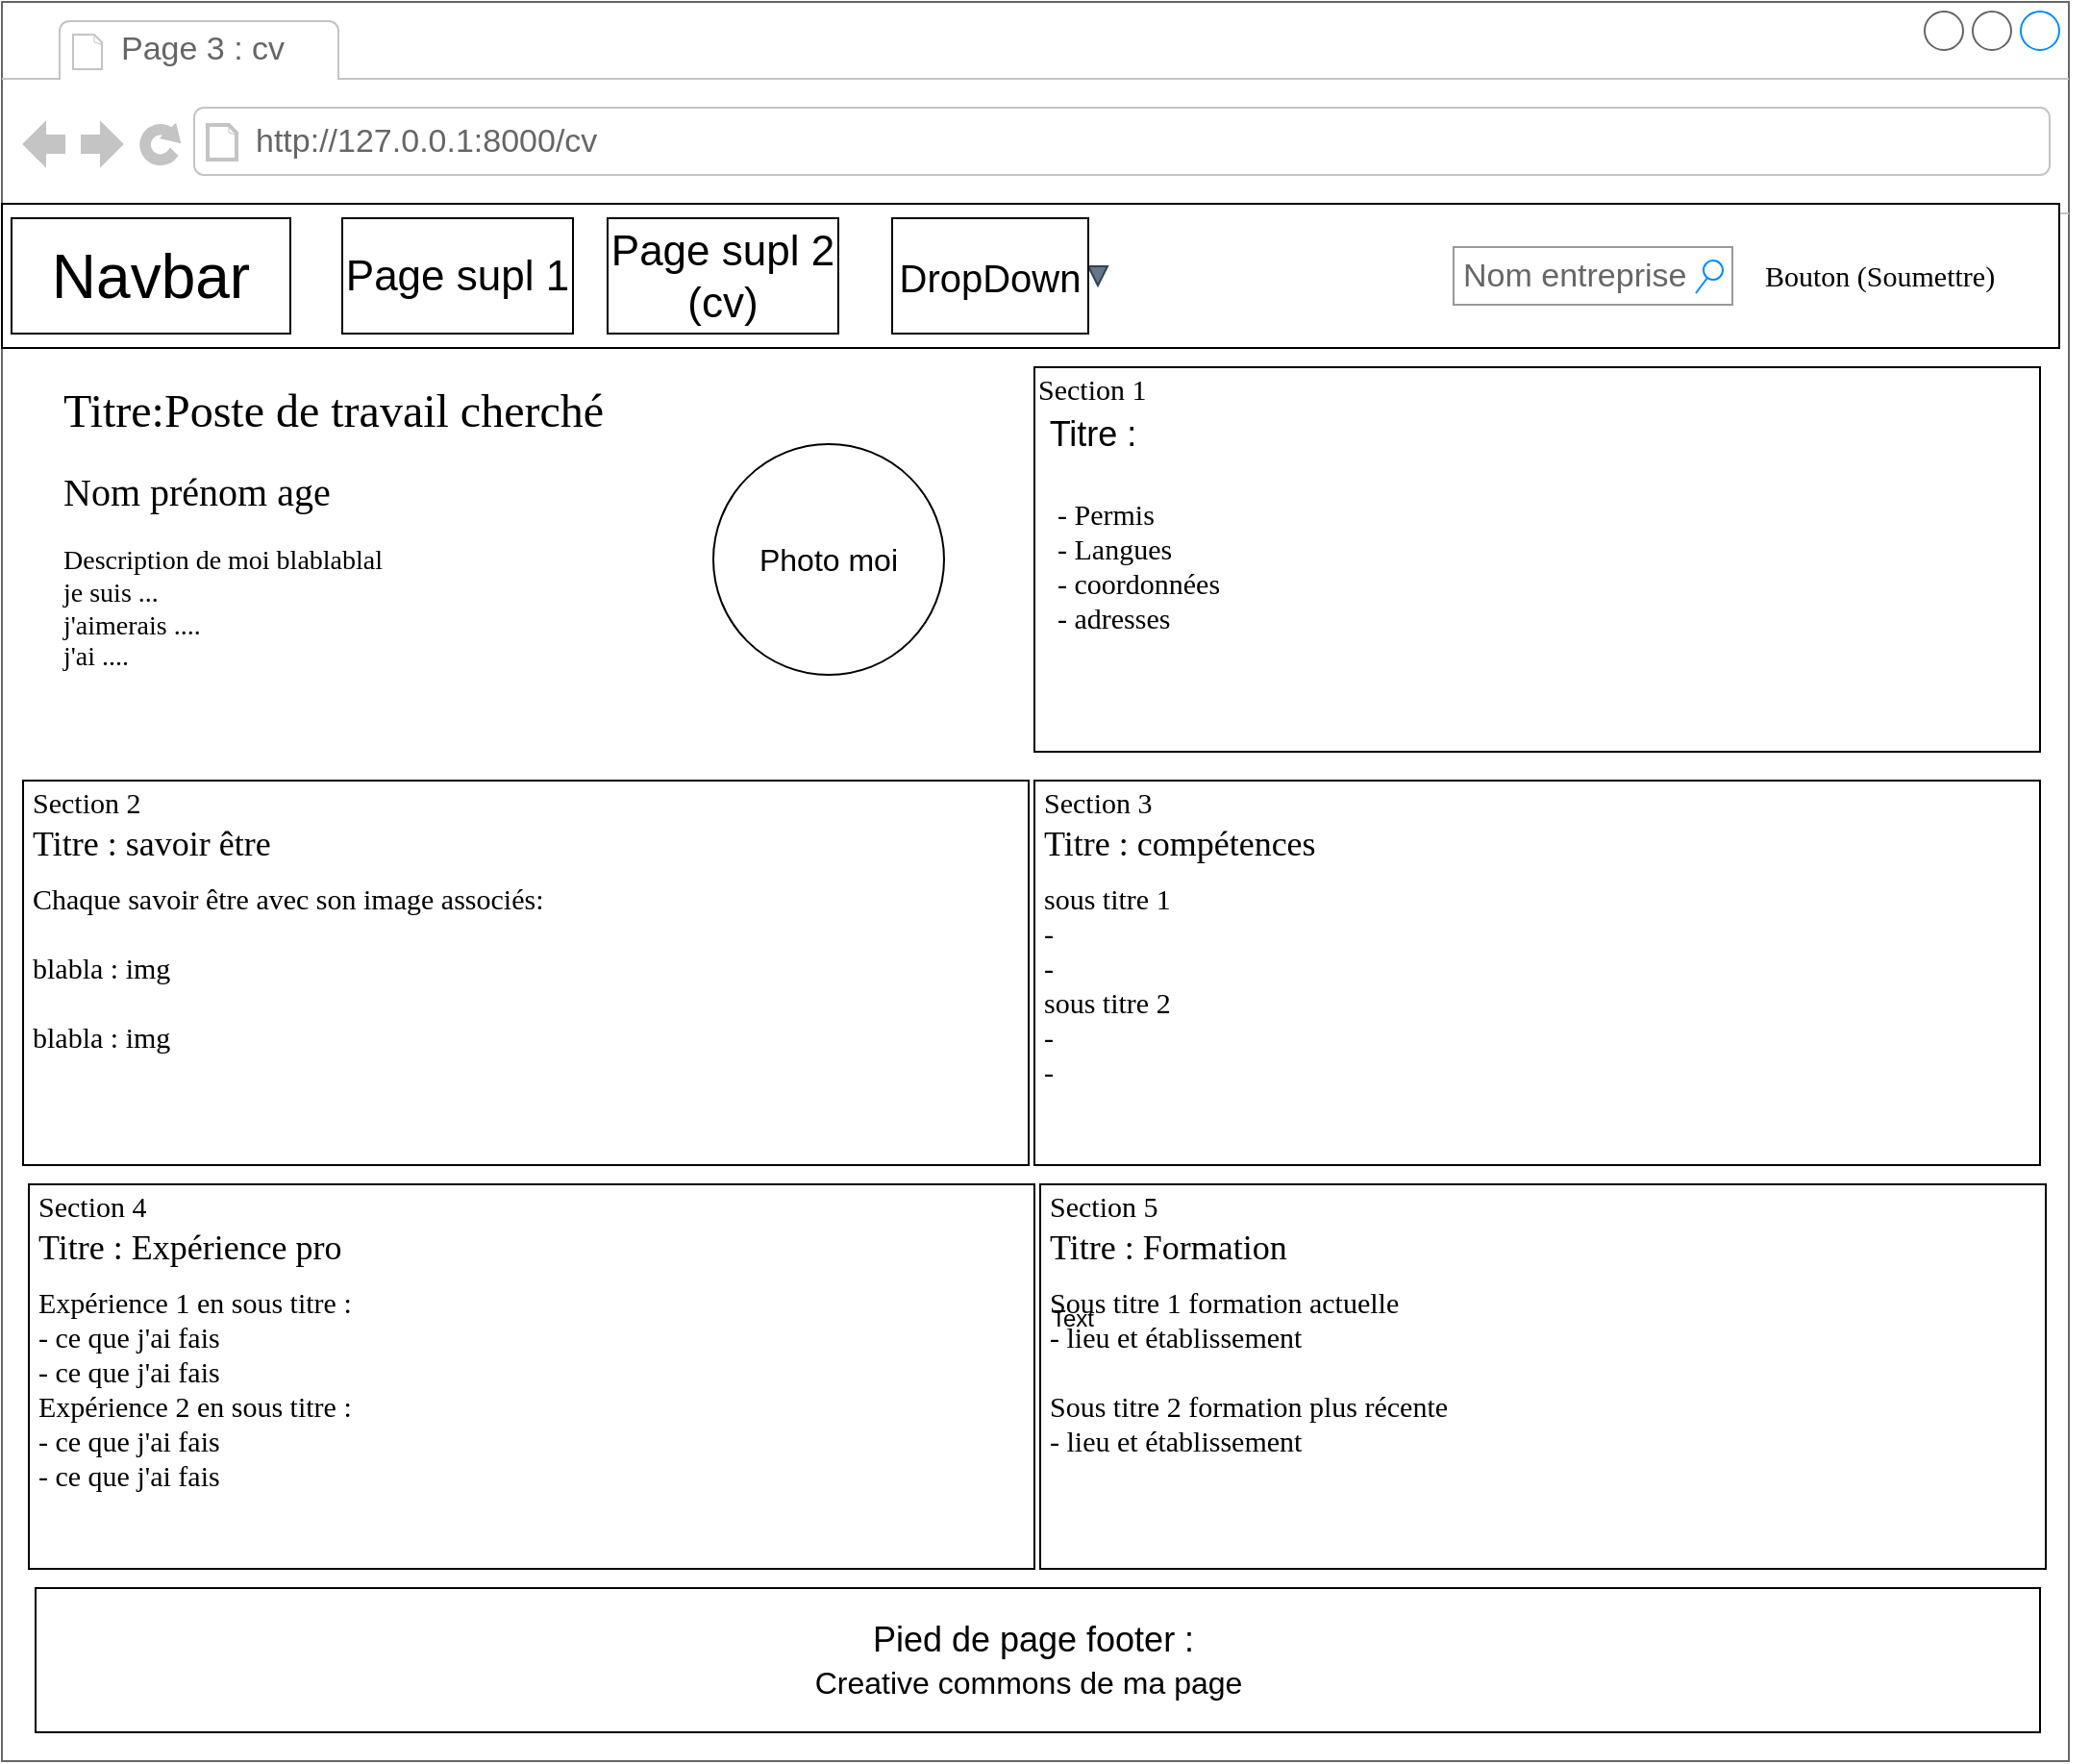 <mxfile version="22.1.20" type="device">
  <diagram name="Page-1" id="2cc2dc42-3aac-f2a9-1cec-7a8b7cbee084">
    <mxGraphModel dx="1383" dy="721" grid="1" gridSize="10" guides="1" tooltips="1" connect="1" arrows="1" fold="1" page="1" pageScale="1" pageWidth="1100" pageHeight="850" background="none" math="0" shadow="0">
      <root>
        <mxCell id="0" />
        <mxCell id="1" parent="0" />
        <mxCell id="7026571954dc6520-1" value="j" style="strokeWidth=1;shadow=0;dashed=0;align=center;html=1;shape=mxgraph.mockup.containers.browserWindow;rSize=0;strokeColor=#666666;mainText=,;recursiveResize=0;rounded=0;labelBackgroundColor=none;fontFamily=Verdana;fontSize=12" parent="1" vertex="1">
          <mxGeometry x="13" y="100" width="1075" height="915" as="geometry" />
        </mxCell>
        <mxCell id="t-0MSepDz_Ys8Jjh8UIl-3" value="" style="rounded=0;whiteSpace=wrap;html=1;" vertex="1" parent="7026571954dc6520-1">
          <mxGeometry x="11" y="405" width="523" height="200" as="geometry" />
        </mxCell>
        <mxCell id="DlKppZ8F-c1nNK-8nuvz-11" value="" style="rounded=0;whiteSpace=wrap;html=1;" parent="7026571954dc6520-1" vertex="1">
          <mxGeometry x="537" y="190" width="523" height="200" as="geometry" />
        </mxCell>
        <mxCell id="7026571954dc6520-2" value="Page 3 : cv" style="strokeWidth=1;shadow=0;dashed=0;align=center;html=1;shape=mxgraph.mockup.containers.anchor;fontSize=17;fontColor=#666666;align=left;" parent="7026571954dc6520-1" vertex="1">
          <mxGeometry x="60" y="12" width="110" height="26" as="geometry" />
        </mxCell>
        <mxCell id="7026571954dc6520-3" value="http://127.0.0.1:8000/cv" style="strokeWidth=1;shadow=0;dashed=0;align=center;html=1;shape=mxgraph.mockup.containers.anchor;rSize=0;fontSize=17;fontColor=#666666;align=left;" parent="7026571954dc6520-1" vertex="1">
          <mxGeometry x="130" y="60" width="250" height="26" as="geometry" />
        </mxCell>
        <mxCell id="7026571954dc6520-4" value="&lt;font style=&quot;font-size: 24px;&quot;&gt;Titre:&lt;font style=&quot;font-size: 24px;&quot;&gt;Poste de travail cherché&lt;/font&gt;&lt;/font&gt;" style="text;html=1;points=[];align=left;verticalAlign=top;spacingTop=-4;fontSize=30;fontFamily=Verdana" parent="7026571954dc6520-1" vertex="1">
          <mxGeometry x="30" y="190" width="340" height="50" as="geometry" />
        </mxCell>
        <mxCell id="7026571954dc6520-6" value="Section 1" style="text;html=1;points=[];align=left;verticalAlign=top;spacingTop=-4;fontSize=15;fontFamily=Verdana" parent="7026571954dc6520-1" vertex="1">
          <mxGeometry x="537" y="190" width="93" height="20" as="geometry" />
        </mxCell>
        <mxCell id="7026571954dc6520-7" value="&lt;font style=&quot;font-size: 14px;&quot;&gt;Description de moi blablablal&lt;br&gt;je suis ...&lt;br&gt;j&#39;aimerais ....&lt;br&gt;j&#39;ai ....&lt;br&gt;&lt;/font&gt;" style="text;html=1;points=[];align=left;verticalAlign=top;spacingTop=-4;fontSize=12;fontFamily=Verdana;whiteSpace=wrap;" parent="7026571954dc6520-1" vertex="1">
          <mxGeometry x="30" y="280" width="240" height="75" as="geometry" />
        </mxCell>
        <mxCell id="DlKppZ8F-c1nNK-8nuvz-2" value="&lt;font style=&quot;font-size: 16px;&quot;&gt;Photo moi&lt;/font&gt;" style="ellipse;whiteSpace=wrap;html=1;aspect=fixed;" parent="7026571954dc6520-1" vertex="1">
          <mxGeometry x="370" y="230" width="120" height="120" as="geometry" />
        </mxCell>
        <mxCell id="DlKppZ8F-c1nNK-8nuvz-4" value="" style="rounded=0;whiteSpace=wrap;html=1;" parent="7026571954dc6520-1" vertex="1">
          <mxGeometry y="105" width="1070" height="75" as="geometry" />
        </mxCell>
        <mxCell id="7026571954dc6520-14" value="Nom entreprise" style="strokeWidth=1;shadow=0;dashed=0;align=center;html=1;shape=mxgraph.mockup.forms.searchBox;strokeColor=#999999;mainText=;strokeColor2=#008cff;fontColor=#666666;fontSize=17;align=left;spacingLeft=3;rounded=0;labelBackgroundColor=none;" parent="7026571954dc6520-1" vertex="1">
          <mxGeometry x="755" y="127.5" width="145" height="30" as="geometry" />
        </mxCell>
        <mxCell id="7026571954dc6520-12" value="Bouton (Soumettre)" style="text;html=1;points=[];align=left;verticalAlign=top;spacingTop=-4;fontSize=15;fontFamily=Verdana" parent="7026571954dc6520-1" vertex="1">
          <mxGeometry x="915" y="131.25" width="170" height="22.5" as="geometry" />
        </mxCell>
        <mxCell id="DlKppZ8F-c1nNK-8nuvz-5" value="&lt;font style=&quot;font-size: 32px;&quot;&gt;Navbar&lt;/font&gt;" style="rounded=0;whiteSpace=wrap;html=1;" parent="7026571954dc6520-1" vertex="1">
          <mxGeometry x="5" y="112.5" width="145" height="60" as="geometry" />
        </mxCell>
        <mxCell id="DlKppZ8F-c1nNK-8nuvz-6" value="" style="triangle;whiteSpace=wrap;html=1;rotation=90;fillColor=#647687;fontColor=#ffffff;strokeColor=#314354;" parent="7026571954dc6520-1" vertex="1">
          <mxGeometry x="565" y="137.5" width="10" height="10" as="geometry" />
        </mxCell>
        <mxCell id="DlKppZ8F-c1nNK-8nuvz-7" value="&lt;font style=&quot;font-size: 20px;&quot;&gt;DropDown&lt;/font&gt;" style="rounded=0;whiteSpace=wrap;html=1;" parent="7026571954dc6520-1" vertex="1">
          <mxGeometry x="463" y="112.5" width="102" height="60" as="geometry" />
        </mxCell>
        <mxCell id="DlKppZ8F-c1nNK-8nuvz-8" value="&lt;font style=&quot;font-size: 22px;&quot;&gt;Page supl 1&lt;/font&gt;" style="rounded=0;whiteSpace=wrap;html=1;" parent="7026571954dc6520-1" vertex="1">
          <mxGeometry x="177" y="112.5" width="120" height="60" as="geometry" />
        </mxCell>
        <mxCell id="DlKppZ8F-c1nNK-8nuvz-9" value="&lt;font style=&quot;font-size: 22px;&quot;&gt;Page supl 2 (cv)&lt;/font&gt;" style="rounded=0;whiteSpace=wrap;html=1;" parent="7026571954dc6520-1" vertex="1">
          <mxGeometry x="315" y="112.5" width="120" height="60" as="geometry" />
        </mxCell>
        <mxCell id="DlKppZ8F-c1nNK-8nuvz-10" value="&lt;font style=&quot;font-size: 20px;&quot;&gt;Nom prénom age&amp;nbsp;&lt;/font&gt;" style="text;html=1;points=[];align=left;verticalAlign=top;spacingTop=-4;fontSize=12;fontFamily=Verdana;whiteSpace=wrap;" parent="7026571954dc6520-1" vertex="1">
          <mxGeometry x="30" y="240" width="240" height="40" as="geometry" />
        </mxCell>
        <mxCell id="DlKppZ8F-c1nNK-8nuvz-12" value="Section 2" style="text;html=1;points=[];align=left;verticalAlign=top;spacingTop=-4;fontSize=15;fontFamily=Verdana" parent="7026571954dc6520-1" vertex="1">
          <mxGeometry x="14" y="405" width="170" height="30" as="geometry" />
        </mxCell>
        <mxCell id="t-0MSepDz_Ys8Jjh8UIl-1" value="&lt;font style=&quot;font-size: 18px;&quot;&gt;Titre :&amp;nbsp;&lt;/font&gt;" style="text;html=1;strokeColor=none;fillColor=none;align=center;verticalAlign=middle;whiteSpace=wrap;rounded=0;" vertex="1" parent="7026571954dc6520-1">
          <mxGeometry x="540" y="210" width="60" height="30" as="geometry" />
        </mxCell>
        <mxCell id="t-0MSepDz_Ys8Jjh8UIl-2" value="- Permis&lt;br&gt;- Langues&lt;br&gt;- coordonnées&lt;br&gt;- adresses" style="text;html=1;points=[];align=left;verticalAlign=top;spacingTop=-4;fontSize=15;fontFamily=Verdana" vertex="1" parent="7026571954dc6520-1">
          <mxGeometry x="547" y="255" width="233" height="135" as="geometry" />
        </mxCell>
        <mxCell id="t-0MSepDz_Ys8Jjh8UIl-4" value="&lt;font style=&quot;font-size: 18px;&quot;&gt;Titre : savoir être&lt;/font&gt;" style="text;html=1;points=[];align=left;verticalAlign=top;spacingTop=-4;fontSize=15;fontFamily=Verdana" vertex="1" parent="7026571954dc6520-1">
          <mxGeometry x="14" y="425" width="170" height="30" as="geometry" />
        </mxCell>
        <mxCell id="t-0MSepDz_Ys8Jjh8UIl-6" value="Chaque savoir être avec son image associés:&lt;br&gt;&lt;br&gt;blabla : img&amp;nbsp;&lt;br&gt;&lt;br&gt;blabla : img&lt;br&gt;&lt;br&gt;" style="text;html=1;points=[];align=left;verticalAlign=top;spacingTop=-4;fontSize=15;fontFamily=Verdana" vertex="1" parent="7026571954dc6520-1">
          <mxGeometry x="14" y="455" width="513" height="145" as="geometry" />
        </mxCell>
        <mxCell id="t-0MSepDz_Ys8Jjh8UIl-8" value="" style="rounded=0;whiteSpace=wrap;html=1;" vertex="1" parent="7026571954dc6520-1">
          <mxGeometry x="537" y="405" width="523" height="200" as="geometry" />
        </mxCell>
        <mxCell id="t-0MSepDz_Ys8Jjh8UIl-9" value="Section 3" style="text;html=1;points=[];align=left;verticalAlign=top;spacingTop=-4;fontSize=15;fontFamily=Verdana" vertex="1" parent="7026571954dc6520-1">
          <mxGeometry x="540" y="405" width="170" height="30" as="geometry" />
        </mxCell>
        <mxCell id="t-0MSepDz_Ys8Jjh8UIl-10" value="&lt;font style=&quot;font-size: 18px;&quot;&gt;Titre : compétences&lt;/font&gt;" style="text;html=1;points=[];align=left;verticalAlign=top;spacingTop=-4;fontSize=15;fontFamily=Verdana" vertex="1" parent="7026571954dc6520-1">
          <mxGeometry x="540" y="425" width="170" height="30" as="geometry" />
        </mxCell>
        <mxCell id="t-0MSepDz_Ys8Jjh8UIl-11" value="sous titre 1&amp;nbsp;&lt;br&gt;-&lt;br&gt;-&lt;br&gt;sous titre 2&lt;br&gt;-&lt;br&gt;-&lt;br&gt;" style="text;html=1;points=[];align=left;verticalAlign=top;spacingTop=-4;fontSize=15;fontFamily=Verdana" vertex="1" parent="7026571954dc6520-1">
          <mxGeometry x="540" y="455" width="513" height="145" as="geometry" />
        </mxCell>
        <mxCell id="t-0MSepDz_Ys8Jjh8UIl-19" value="" style="rounded=0;whiteSpace=wrap;html=1;" vertex="1" parent="7026571954dc6520-1">
          <mxGeometry x="14" y="615" width="523" height="200" as="geometry" />
        </mxCell>
        <mxCell id="t-0MSepDz_Ys8Jjh8UIl-20" value="Section 4" style="text;html=1;points=[];align=left;verticalAlign=top;spacingTop=-4;fontSize=15;fontFamily=Verdana" vertex="1" parent="7026571954dc6520-1">
          <mxGeometry x="17" y="615" width="170" height="30" as="geometry" />
        </mxCell>
        <mxCell id="t-0MSepDz_Ys8Jjh8UIl-21" value="&lt;font style=&quot;font-size: 18px;&quot;&gt;Titre : Expérience pro&lt;/font&gt;" style="text;html=1;points=[];align=left;verticalAlign=top;spacingTop=-4;fontSize=15;fontFamily=Verdana" vertex="1" parent="7026571954dc6520-1">
          <mxGeometry x="17" y="635" width="170" height="30" as="geometry" />
        </mxCell>
        <mxCell id="t-0MSepDz_Ys8Jjh8UIl-22" value="Expérience 1 en sous titre :&lt;br&gt;- ce que j&#39;ai fais&amp;nbsp;&lt;br&gt;- ce que j&#39;ai fais&lt;br&gt;Expérience 2 en sous titre :&lt;br style=&quot;border-color: var(--border-color);&quot;&gt;- ce que j&#39;ai fais&amp;nbsp;&lt;br style=&quot;border-color: var(--border-color);&quot;&gt;- ce que j&#39;ai fais" style="text;html=1;points=[];align=left;verticalAlign=top;spacingTop=-4;fontSize=15;fontFamily=Verdana" vertex="1" parent="7026571954dc6520-1">
          <mxGeometry x="17" y="665" width="513" height="145" as="geometry" />
        </mxCell>
        <mxCell id="t-0MSepDz_Ys8Jjh8UIl-23" value="" style="rounded=0;whiteSpace=wrap;html=1;" vertex="1" parent="7026571954dc6520-1">
          <mxGeometry x="540" y="615" width="523" height="200" as="geometry" />
        </mxCell>
        <mxCell id="t-0MSepDz_Ys8Jjh8UIl-24" value="Section 5" style="text;html=1;points=[];align=left;verticalAlign=top;spacingTop=-4;fontSize=15;fontFamily=Verdana" vertex="1" parent="7026571954dc6520-1">
          <mxGeometry x="543" y="615" width="170" height="30" as="geometry" />
        </mxCell>
        <mxCell id="t-0MSepDz_Ys8Jjh8UIl-25" value="&lt;font style=&quot;font-size: 18px;&quot;&gt;Titre : Formation&lt;/font&gt;" style="text;html=1;points=[];align=left;verticalAlign=top;spacingTop=-4;fontSize=15;fontFamily=Verdana" vertex="1" parent="7026571954dc6520-1">
          <mxGeometry x="543" y="635" width="170" height="30" as="geometry" />
        </mxCell>
        <mxCell id="t-0MSepDz_Ys8Jjh8UIl-26" value="Sous titre 1 formation actuelle&amp;nbsp;&lt;br&gt;- lieu et établissement&lt;br&gt;&lt;br&gt;Sous titre 2 formation plus récente&amp;nbsp;&lt;br style=&quot;border-color: var(--border-color);&quot;&gt;- lieu et établissement" style="text;html=1;points=[];align=left;verticalAlign=top;spacingTop=-4;fontSize=15;fontFamily=Verdana" vertex="1" parent="7026571954dc6520-1">
          <mxGeometry x="543" y="665" width="513" height="145" as="geometry" />
        </mxCell>
        <mxCell id="t-0MSepDz_Ys8Jjh8UIl-27" value="" style="rounded=0;whiteSpace=wrap;html=1;" vertex="1" parent="7026571954dc6520-1">
          <mxGeometry x="17.5" y="825" width="1042.5" height="75" as="geometry" />
        </mxCell>
        <mxCell id="t-0MSepDz_Ys8Jjh8UIl-29" value="&lt;font style=&quot;&quot;&gt;&lt;span style=&quot;font-size: 18px;&quot;&gt;Pied de page footer :&lt;/span&gt;&lt;br&gt;&lt;font style=&quot;font-size: 16px;&quot;&gt;Creative commons de ma page&lt;/font&gt;&lt;/font&gt;&lt;font style=&quot;font-size: 18px;&quot;&gt;&amp;nbsp;&lt;br&gt;&lt;/font&gt;" style="text;html=1;strokeColor=none;fillColor=none;align=center;verticalAlign=middle;whiteSpace=wrap;rounded=0;" vertex="1" parent="7026571954dc6520-1">
          <mxGeometry x="308.5" y="838.75" width="455" height="47.5" as="geometry" />
        </mxCell>
        <mxCell id="t-0MSepDz_Ys8Jjh8UIl-28" value="Text" style="text;html=1;strokeColor=none;fillColor=none;align=center;verticalAlign=middle;whiteSpace=wrap;rounded=0;" vertex="1" parent="1">
          <mxGeometry x="540" y="770" width="60" height="30" as="geometry" />
        </mxCell>
      </root>
    </mxGraphModel>
  </diagram>
</mxfile>
